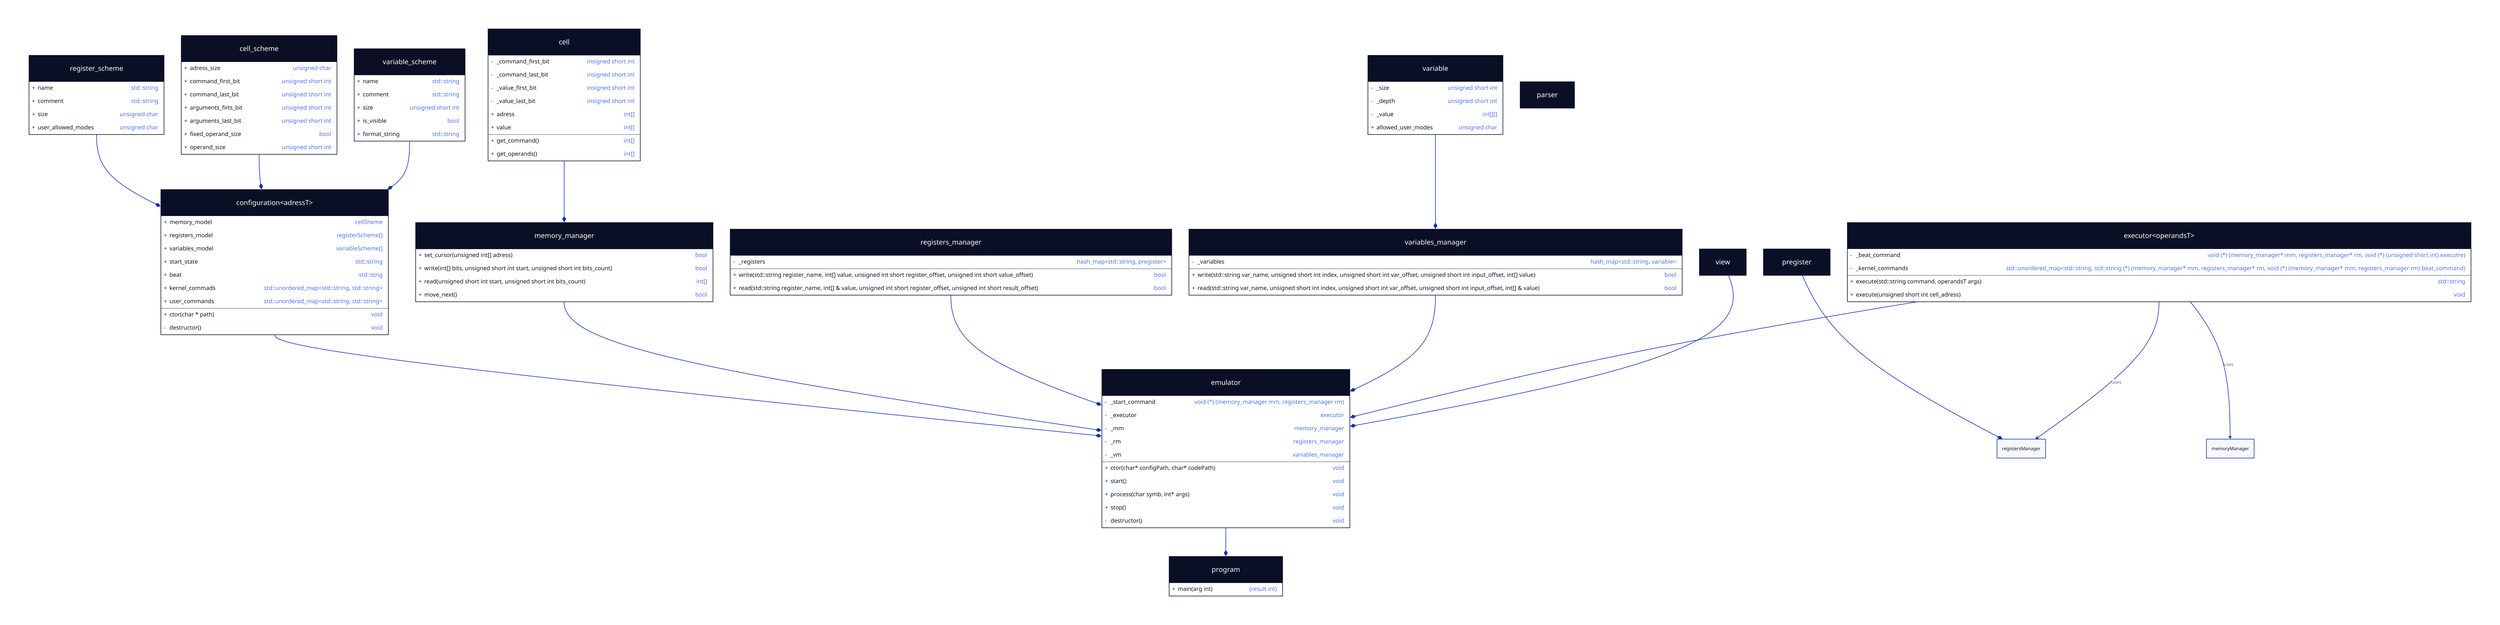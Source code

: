 # ToDo: resolve all types in all classes

program: {
  shape: class
  main(arg int): (result int)
}

emulator: {
  shape: class
  -_start_command: void (*) (memory_manager mm, registers_manager rm)
  -_executor: executor
  -_mm: memory_manager
  -_rm: registers_manager
  -_vm: variables_manager

  +ctor(char\* configPath, char\* codePath)
  +start()
  +process(char symb, int\* args)
  +stop()
  -destructor()
}

emulator -> program: {
  target-arrowhead: {
    shape: diamond
    style.filled: true
  }
}

# configuration - is class helper for configurating emulator
configuration\<adressT\>: {
  shape: class

  +memory_model: cellSheme
  +registers_model: "registerScheme[]"
  +variables_model: "variableScheme[]"
  +start_state: std::string
  +beat: std::strig
  +kernel_commads: std::unordered_map<std::string, std::string>
  +user_commands: std::unordered_map<std::string, std::string>
  +ctor(char \* path)
  -destructor()
}

register_scheme: {
  shape: class
  +name: std::string # key
  +comment: std::string
  +size: unsigned char # 0 -> 256
  +user_allowed_modes: unsigned char # _wr
}

variable_scheme: {
  shape: class
  +name: std::string # key
  +comment: std::string
  +size: unsigned short int
  +is_visible: bool
  +format_string: std::string
}

cell_scheme: {
  shape: class
  # all invariants must be written down  
  +adress_size: unsigned char
  +command_first_bit: unsigned short int
  +command_last_bit: unsigned short int
  +arguments_firts_bit: unsigned short int
  +arguments_last_bit: unsigned short int
  +fixed_operand_size: bool
  +operand_size: unsigned short int
}

register_scheme -> "configuration<adressT>": {
  target-arrowhead: {
    shape: diamond
    style.filled: true
  }
}

cell_scheme -> "configuration<adressT>": {
  target-arrowhead: {
    shape: diamond
    style.filled: true
  }
}

variable_scheme -> "configuration<adressT>": {
  target-arrowhead: {
    shape: diamond
    style.filled: true
  }
}

"configuration<adressT>" -> emulator: {
  target-arrowhead: {
    shape: diamond
    style.filled: true
  }
}

memory_manager: {
  shape: class

  +set_cursor(unsigned int\[\] adress): bool
  +write(int\[\] bits, unsigned short int start, unsigned short int bits_count): bool
  +read(unsigned short int start, unsigned short int bits_count): "int[]"
  +move_next(): bool
}

memory_manager -> emulator: {
  target-arrowhead: {
    shape: diamond
    style.filled: true
  }
}

cell: {
  shape: class

  -_command_first_bit: insigned short int
  -_command_last_bit: insigned short int
  -_value_first_bit: insigned short int
  -_value_last_bit: insigned short int

  +adress: "int[]"
  +value: "int[]"
  +get_command(): "int[]"
  +get_operands(): "int[]"
}

cell -> memory_manager: {
  target-arrowhead: {
    shape: diamond
    style.filled: true
  }
}

registers_manager: {
  shape: class
  -_registers: hash_map<std::string, pregister>

  +write(std\:\:string register_name, int\[\] value, unsigned int short register_offset, unsigned int short value_offset): bool
  +read(std\:\:string register_name, int\[\] \& value, unsigned int short register_offset, unsigned int short result_offset): bool
}

variables_manager: {
  shape: class
  -_variables: hash_map<std::string, variable>

  +write(std\:\:string var_name, unsigned short int index, unsigned short int var_offset, unsigned short int input_offset, int\[\] value): bool
  +read(std\:\:string var_name, unsigned short int index, unsigned short int var_offset, unsigned short int input_offset, int\[\] \& value): bool
}

variable: {
  shape: class

  -_size: unsigned short int
  -_depth: unsigned short int
  -_value: int\[\]\[\]
  +allowed_user_modes: unsigned char # _wr
}

variable -> variables_manager: {
  target-arrowhead: {
    shape: diamond
    style.filled: true
  }
}

registers_manager -> emulator: {
  target-arrowhead: {
    shape: diamond
    style.filled: true
  }
}

variables_manager -> emulator: {
  target-arrowhead: {
    shape: diamond
    style.filled: true
  }
}

pregister: {
  shape: class
}

pregister -> registersManager: {
  target-arrowhead: {
    shape: diamond
    style.filled: true
  }
}

executor\<operandsT\>: {
  shape: class
  -_beat_command: void (*) (memory_manager* mm, registers_manager* rm, void (*) (unsigned short int) executre)
  -_kernel_commands: std::unordered_map<std::string, std::string (*) (memory_manager* mm, registers_manager* rm, void (*) (memory_manager* mm, registers_manager rm) beat_command)
  +execute(std\:\:string command, operandsT args): std::string
  +execute(unsigned short int cell_adress)
}

"executor<operandsT>" -> emulator: {
  target-arrowhead: {
    shape: diamond
    style.filled: true
  }
}

"executor<operandsT>" -> memoryManager: uses
"executor<operandsT>" -> registersManager: uses

parser: {
  shape: class
}

view: {
  shape: class
}

view -> emulator: {
  target-arrowhead: {
    shape: diamond
    style.filled: true
  }
}
